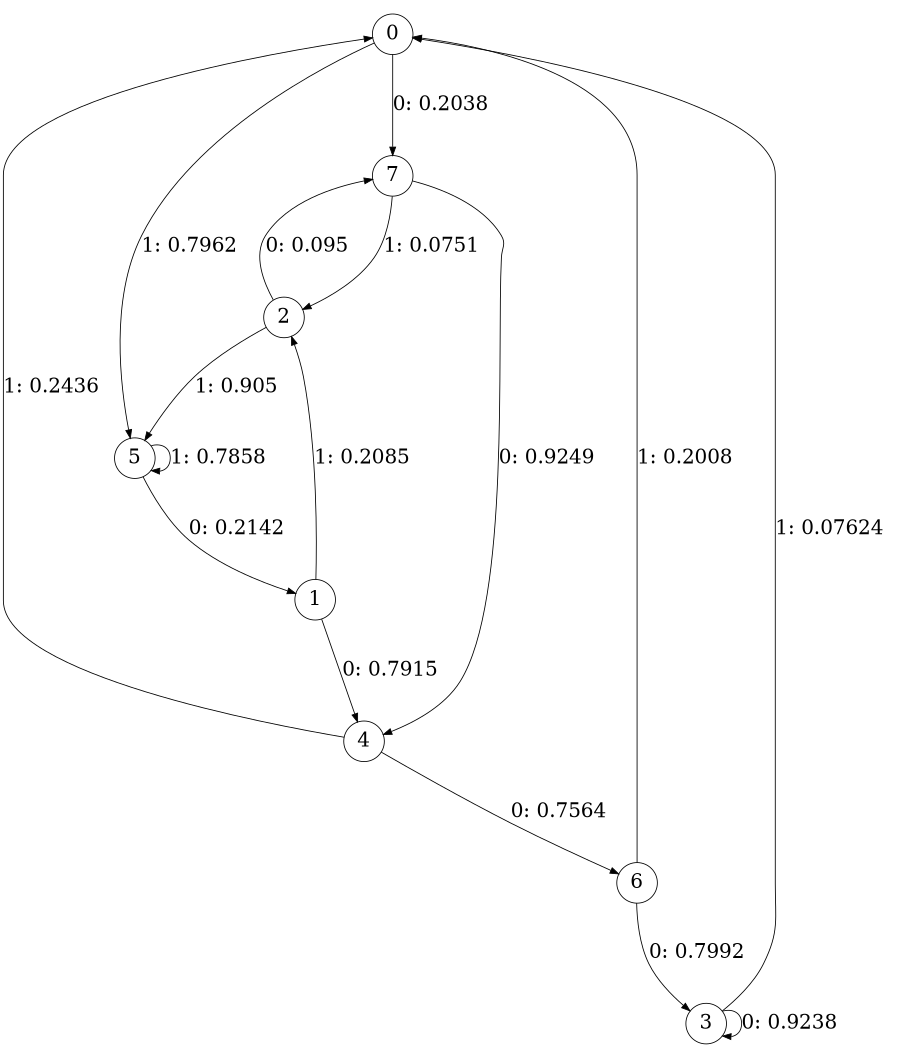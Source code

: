 digraph "ch1randomL4" {
size = "6,8.5";
ratio = "fill";
node [shape = circle];
node [fontsize = 24];
edge [fontsize = 24];
0 -> 7 [label = "0: 0.2038   "];
0 -> 5 [label = "1: 0.7962   "];
1 -> 4 [label = "0: 0.7915   "];
1 -> 2 [label = "1: 0.2085   "];
2 -> 7 [label = "0: 0.095    "];
2 -> 5 [label = "1: 0.905    "];
3 -> 3 [label = "0: 0.9238   "];
3 -> 0 [label = "1: 0.07624  "];
4 -> 6 [label = "0: 0.7564   "];
4 -> 0 [label = "1: 0.2436   "];
5 -> 1 [label = "0: 0.2142   "];
5 -> 5 [label = "1: 0.7858   "];
6 -> 3 [label = "0: 0.7992   "];
6 -> 0 [label = "1: 0.2008   "];
7 -> 4 [label = "0: 0.9249   "];
7 -> 2 [label = "1: 0.0751   "];
}